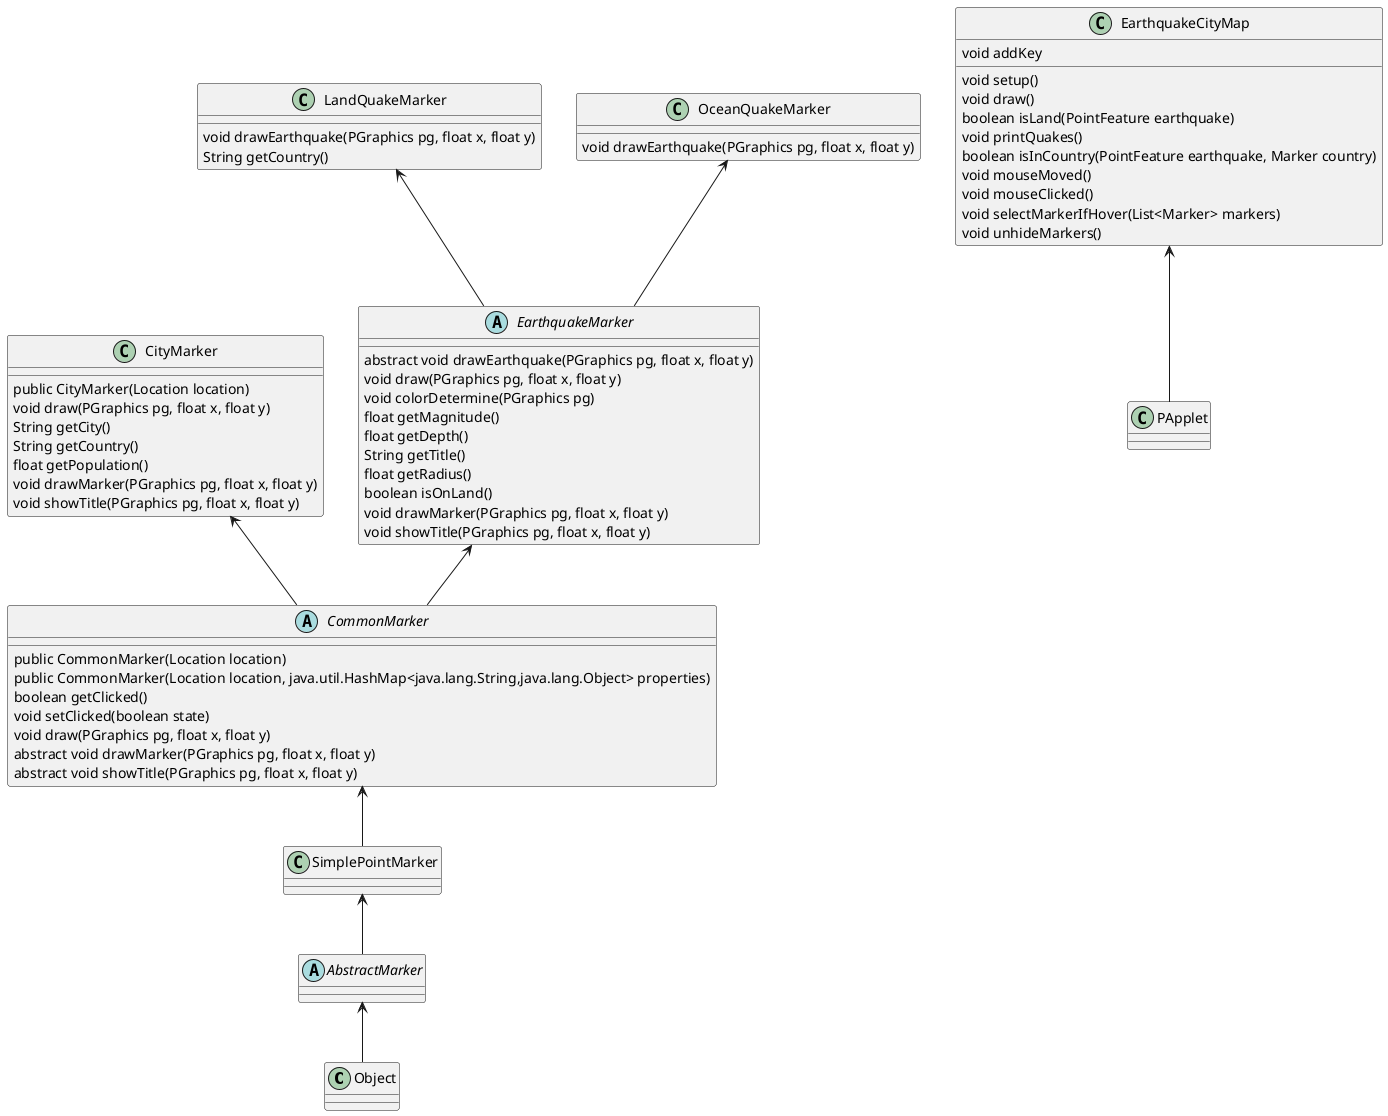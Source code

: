 @startuml
class Object
abstract class AbstractMarker
abstract class CommonMarker{
public CommonMarker(Location location)
public CommonMarker(Location location, java.util.HashMap<java.lang.String,java.lang.Object> properties)
boolean getClicked()
void setClicked(boolean state)
void draw(PGraphics pg, float x, float y)
abstract void drawMarker(PGraphics pg, float x, float y)
abstract void showTitle(PGraphics pg, float x, float y)
}

class SimplePointMarker

class CityMarker{
public CityMarker(Location location)
void draw(PGraphics pg, float x, float y)
String getCity()
String getCountry()
float getPopulation()
void drawMarker(PGraphics pg, float x, float y)
void showTitle(PGraphics pg, float x, float y)
}

abstract class EarthquakeMarker{
abstract void drawEarthquake(PGraphics pg, float x, float y)
void draw(PGraphics pg, float x, float y)
void colorDetermine(PGraphics pg)
 float getMagnitude()
 float getDepth()
 String getTitle()
 float getRadius()
 boolean isOnLand()
 void drawMarker(PGraphics pg, float x, float y)
 void showTitle(PGraphics pg, float x, float y)
}

class LandQuakeMarker{
void drawEarthquake(PGraphics pg, float x, float y)
String getCountry()

}
class OceanQuakeMarker{
void drawEarthquake(PGraphics pg, float x, float y)
}


class EarthquakeCityMap{
void setup()
void addKey
void draw()
boolean isLand(PointFeature earthquake)
void printQuakes()
boolean isInCountry(PointFeature earthquake, Marker country)
void mouseMoved()
void mouseClicked()
void selectMarkerIfHover(List<Marker> markers)
void unhideMarkers()
}
CommonMarker <-- SimplePointMarker
SimplePointMarker <--AbstractMarker
CityMarker <-- CommonMarker
EarthquakeMarker <-- CommonMarker
LandQuakeMarker <-- EarthquakeMarker
OceanQuakeMarker <-- EarthquakeMarker
EarthquakeCityMap <-- PApplet
AbstractMarker <--Object

@enduml
